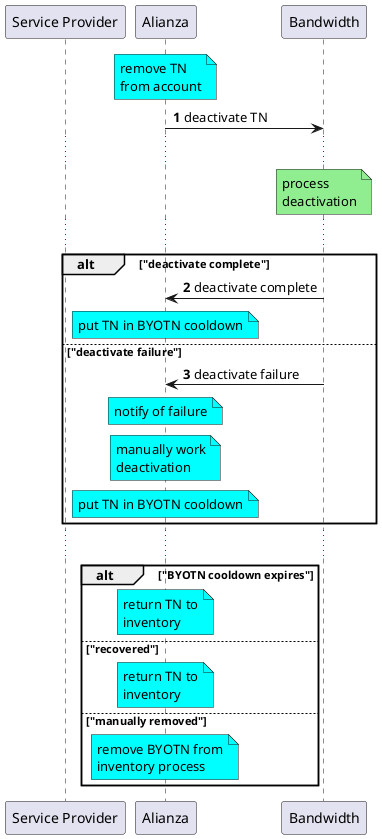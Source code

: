 @startuml
'https://plantuml.com/sequence-diagram

autonumber

participant "Service Provider" as sp
participant "Alianza" as alz
participant "Bandwidth" as bw

note over alz #cyan
    remove TN
    from account
end note
alz -> bw: deactivate TN
...
note over bw #lightgreen
    process
    deactivation
end note
...
alt "deactivate complete"
    bw -> alz: deactivate complete
    note over alz #cyan
        put TN in BYOTN cooldown
    end note
else "deactivate failure"
    bw -> alz: deactivate failure
    note over alz #cyan
        notify of failure
    end note
    note over alz #cyan
        manually work
        deactivation
    end note
    note over alz #cyan
        put TN in BYOTN cooldown
    end note
end
...
alt "BYOTN cooldown expires"
    note over alz #cyan
        return TN to
        inventory
    end note
else "recovered"
    note over alz #cyan
        return TN to
        inventory
    end note
else "manually removed"
    note over alz #cyan
        remove BYOTN from
        inventory process
    end note
end
@enduml